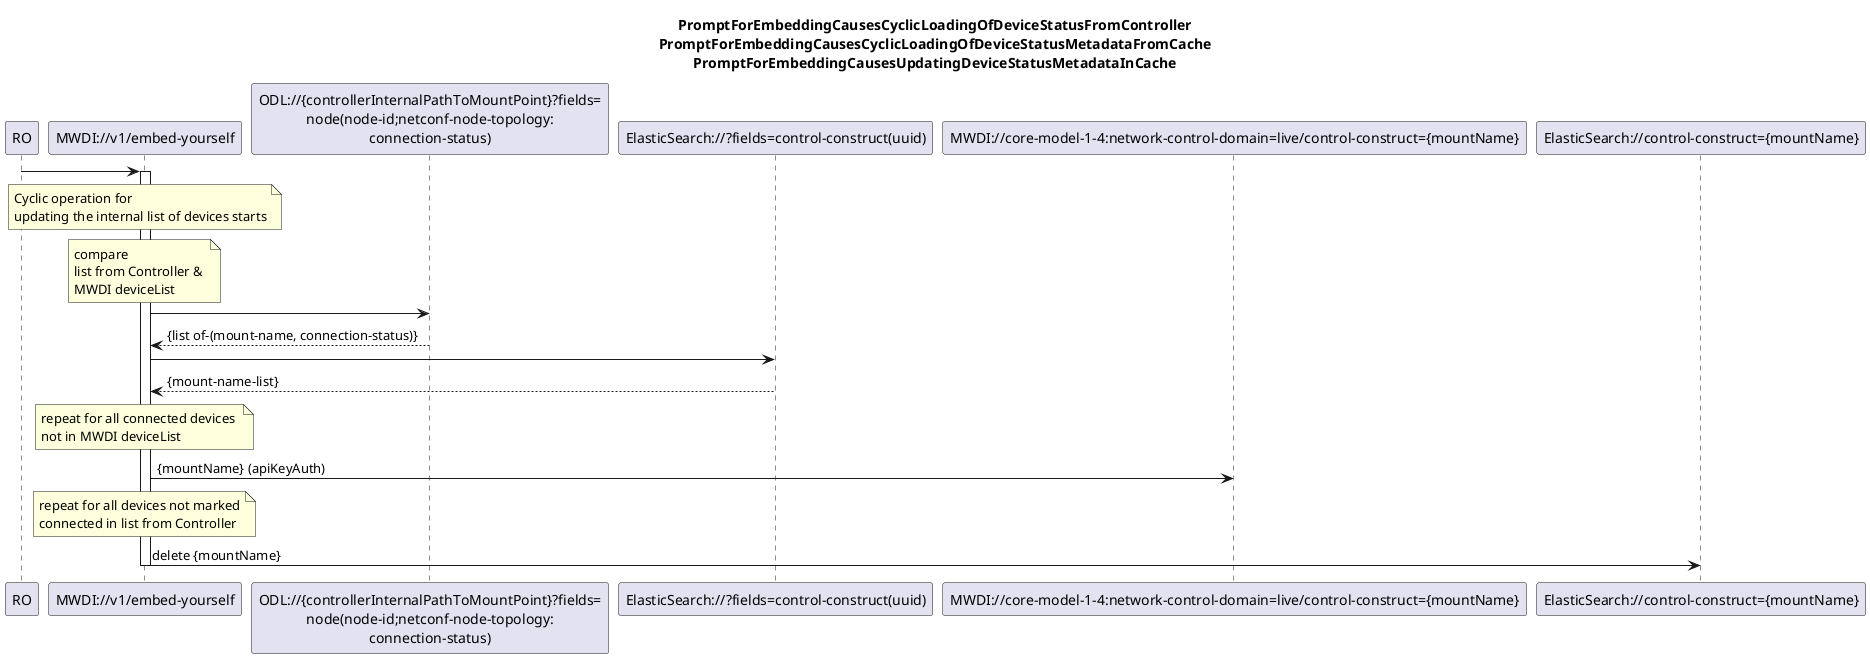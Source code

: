 @startuml 00x_CyclicOperationBasedDeviceStatusSync
skinparam responseMessageBelowArrow true

title
PromptForEmbeddingCausesCyclicLoadingOfDeviceStatusFromController
PromptForEmbeddingCausesCyclicLoadingOfDeviceStatusMetadataFromCache
PromptForEmbeddingCausesUpdatingDeviceStatusMetadataInCache
end title

participant "RO" as ro
participant "MWDI://v1/embed-yourself" as mwdi
participant "ODL://{controllerInternalPathToMountPoint}?fields=\nnode(node-id;netconf-node-topology:\nconnection-status)" as odlConnectionStatus
participant "ElasticSearch://?fields=control-construct(uuid)" as ConnectedDeviceList
participant "MWDI://core-model-1-4:network-control-domain=live/control-construct={mountName}" as ControlConstruct
participant "ElasticSearch://control-construct={mountName}" as es

ro -> mwdi
activate mwdi

note over mwdi
Cyclic operation for 
updating the internal list of devices starts
end note

note over mwdi
compare 
list from Controller & 
MWDI deviceList
end note

'get deviceList from Controller
mwdi -> odlConnectionStatus
odlConnectionStatus --> mwdi: {list of-(mount-name, connection-status)}

'get MWDI deviceList from ElasticSearch
mwdi -> ConnectedDeviceList
ConnectedDeviceList --> mwdi: {mount-name-list}

note over mwdi
repeat for all connected devices 
not in MWDI deviceList
end note

mwdi -> ControlConstruct: {mountName} (apiKeyAuth)

note over mwdi
repeat for all devices not marked
connected in list from Controller
end note

mwdi -> es: delete {mountName}
deactivate mwdi

@enduml